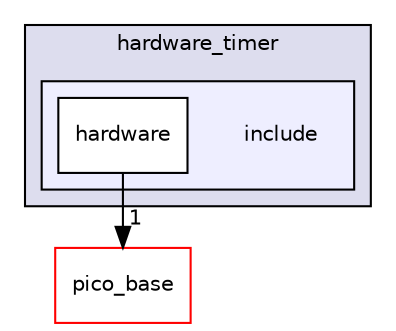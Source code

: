 digraph "hardware_timer/include" {
  compound=true
  node [ fontsize="10", fontname="Helvetica"];
  edge [ labelfontsize="10", labelfontname="Helvetica"];
  subgraph clusterdir_cebeb0d5a079c028abb6d9e9a276866d {
    graph [ bgcolor="#ddddee", pencolor="black", label="hardware_timer" fontname="Helvetica", fontsize="10", URL="dir_cebeb0d5a079c028abb6d9e9a276866d.html"]
  subgraph clusterdir_79417b5a42fe87a7224bdc5e8903d0c2 {
    graph [ bgcolor="#eeeeff", pencolor="black", label="" URL="dir_79417b5a42fe87a7224bdc5e8903d0c2.html"];
    dir_79417b5a42fe87a7224bdc5e8903d0c2 [shape=plaintext label="include"];
    dir_1273786d741b0b05b8ff4f009b4d9dfe [shape=box label="hardware" color="black" fillcolor="white" style="filled" URL="dir_1273786d741b0b05b8ff4f009b4d9dfe.html"];
  }
  }
  dir_ee4ba4c32933fd9d1c9bce216e67756d [shape=box label="pico_base" fillcolor="white" style="filled" color="red" URL="dir_ee4ba4c32933fd9d1c9bce216e67756d.html"];
  dir_1273786d741b0b05b8ff4f009b4d9dfe->dir_ee4ba4c32933fd9d1c9bce216e67756d [headlabel="1", labeldistance=1.5 headhref="dir_000110_000007.html"];
}
